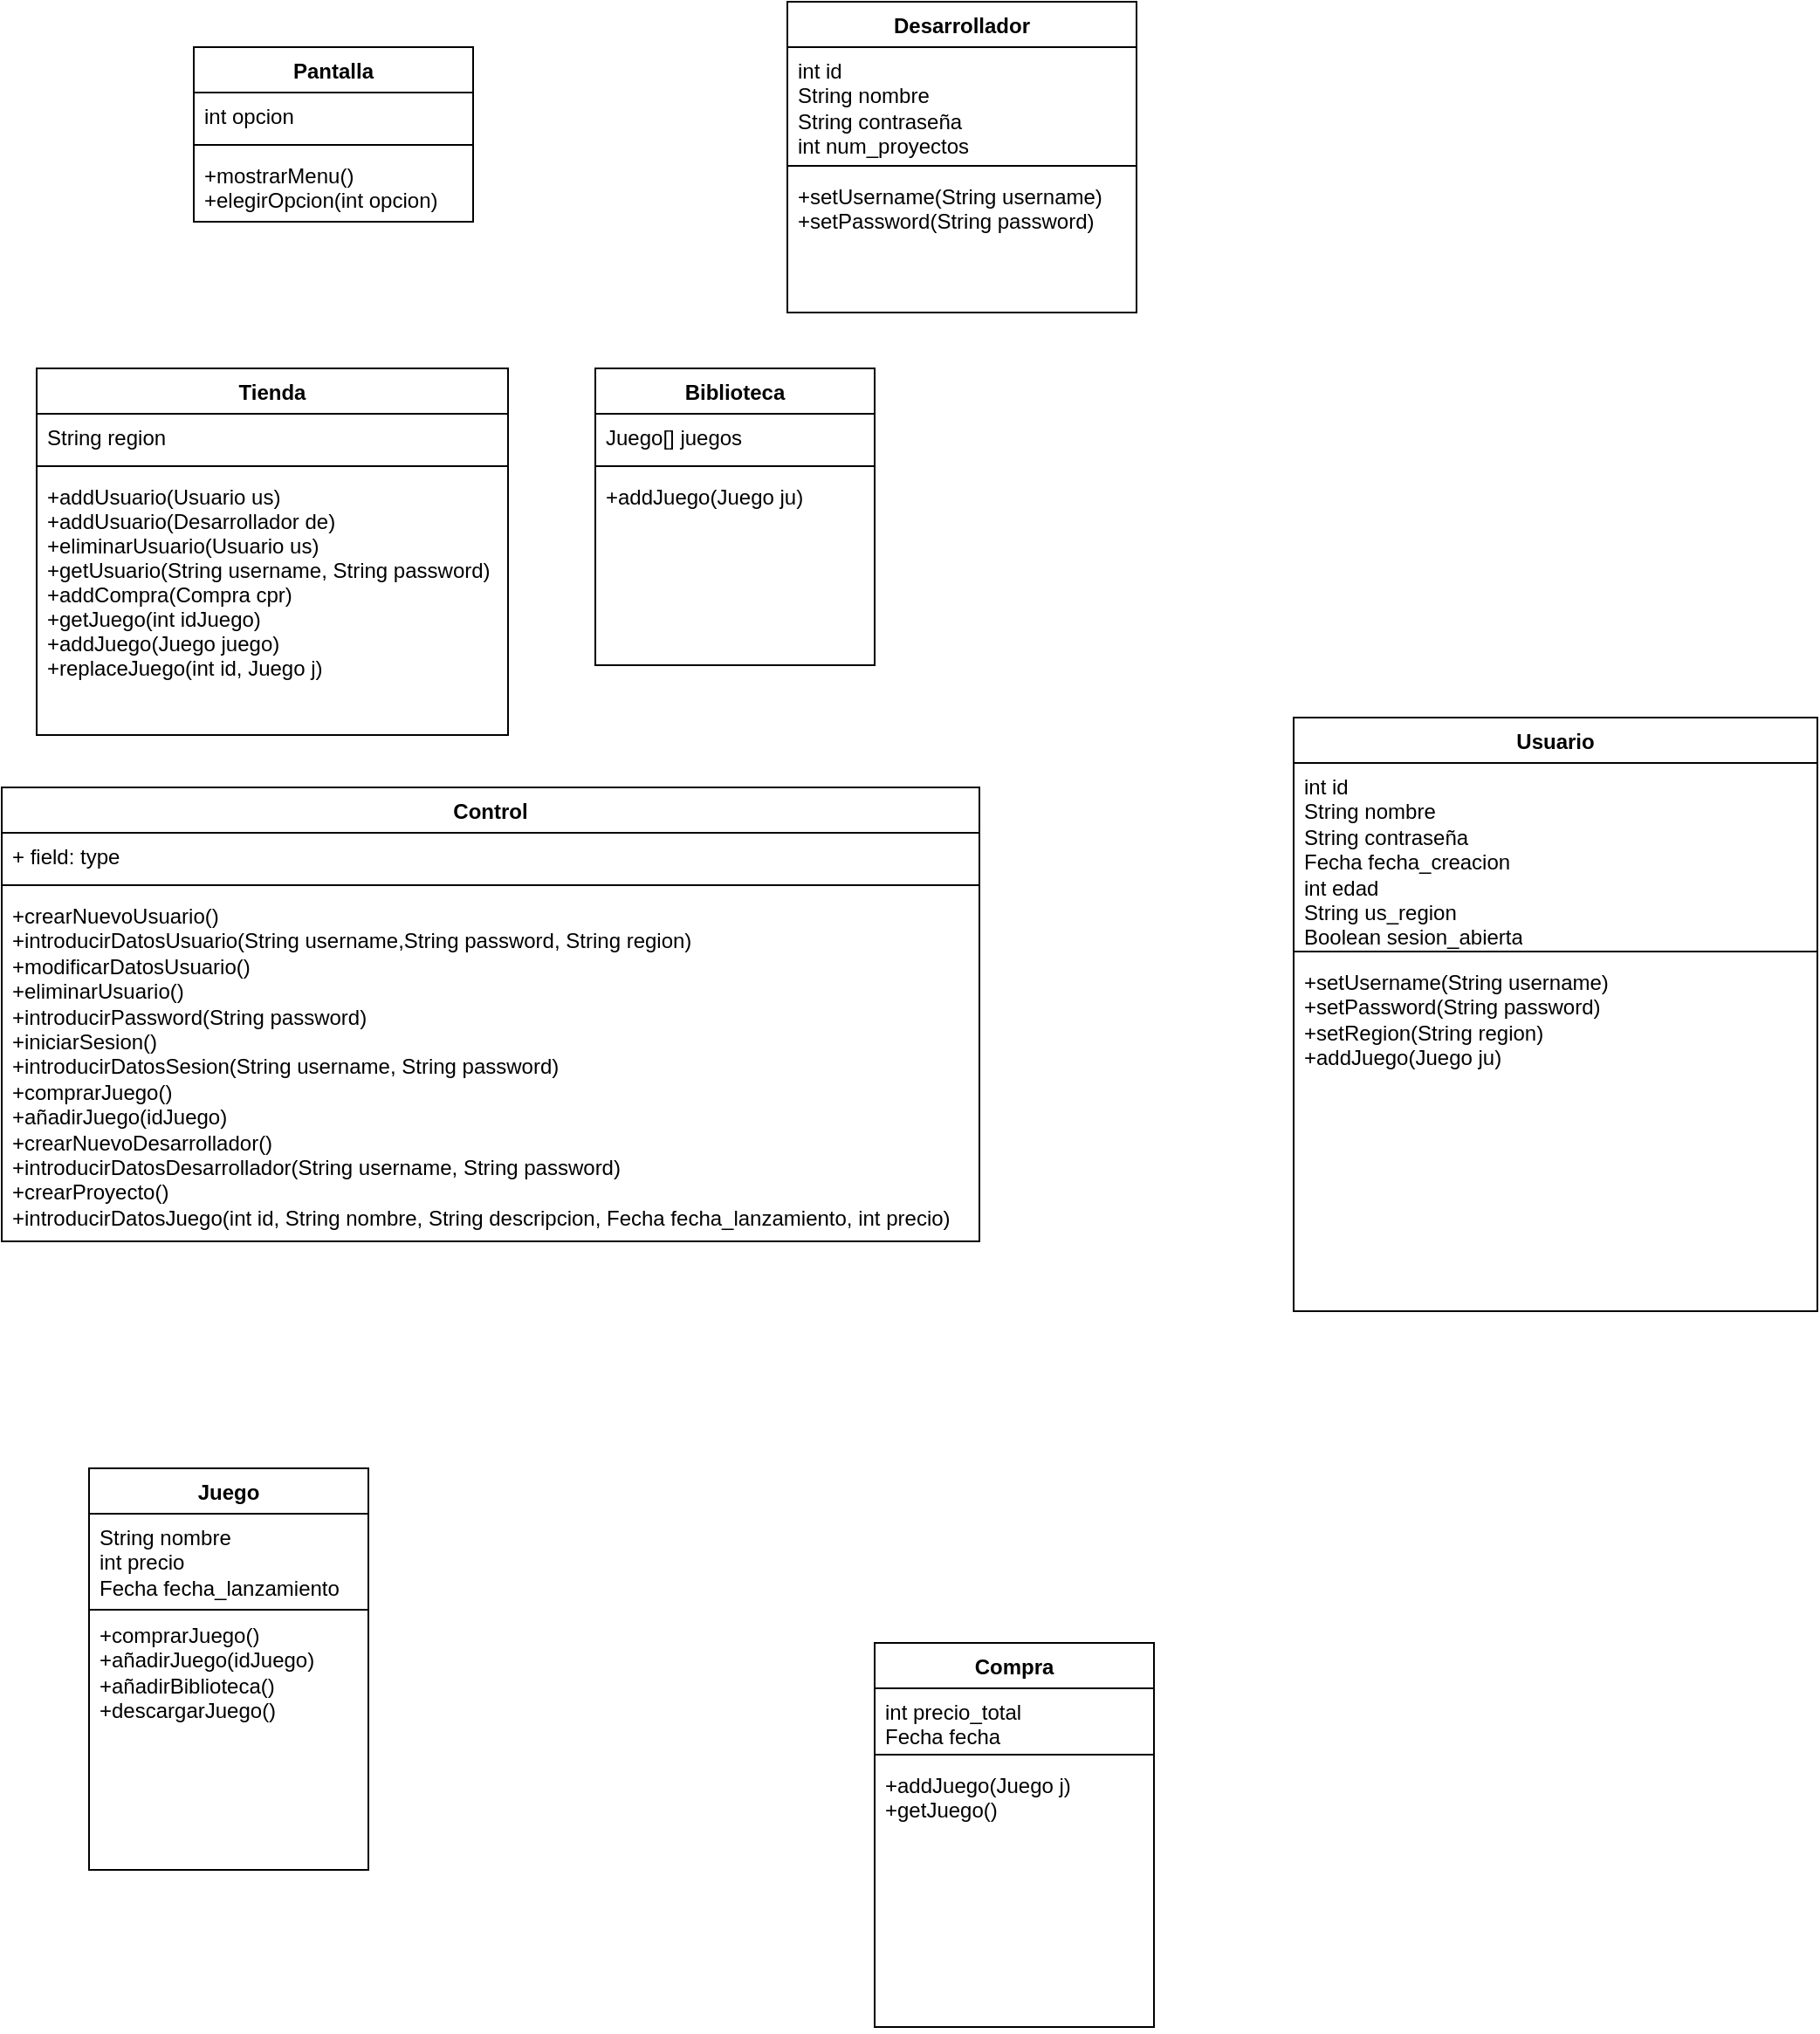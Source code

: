<mxfile version="22.1.7" type="github">
  <diagram id="C5RBs43oDa-KdzZeNtuy" name="Page-1">
    <mxGraphModel dx="2393" dy="1050" grid="1" gridSize="10" guides="1" tooltips="1" connect="1" arrows="1" fold="1" page="1" pageScale="1" pageWidth="827" pageHeight="1169" math="0" shadow="0">
      <root>
        <mxCell id="WIyWlLk6GJQsqaUBKTNV-0" />
        <mxCell id="WIyWlLk6GJQsqaUBKTNV-1" parent="WIyWlLk6GJQsqaUBKTNV-0" />
        <mxCell id="zkfFHV4jXpPFQw0GAbJ--17" value="Tienda" style="swimlane;fontStyle=1;align=center;verticalAlign=top;childLayout=stackLayout;horizontal=1;startSize=26;horizontalStack=0;resizeParent=1;resizeLast=0;collapsible=1;marginBottom=0;rounded=0;shadow=0;strokeWidth=1;" parent="WIyWlLk6GJQsqaUBKTNV-1" vertex="1">
          <mxGeometry x="70" y="210" width="270" height="210" as="geometry">
            <mxRectangle x="550" y="140" width="160" height="26" as="alternateBounds" />
          </mxGeometry>
        </mxCell>
        <mxCell id="zkfFHV4jXpPFQw0GAbJ--18" value="String region&#xa;" style="text;align=left;verticalAlign=top;spacingLeft=4;spacingRight=4;overflow=hidden;rotatable=0;points=[[0,0.5],[1,0.5]];portConstraint=eastwest;" parent="zkfFHV4jXpPFQw0GAbJ--17" vertex="1">
          <mxGeometry y="26" width="270" height="26" as="geometry" />
        </mxCell>
        <mxCell id="zkfFHV4jXpPFQw0GAbJ--23" value="" style="line;html=1;strokeWidth=1;align=left;verticalAlign=middle;spacingTop=-1;spacingLeft=3;spacingRight=3;rotatable=0;labelPosition=right;points=[];portConstraint=eastwest;" parent="zkfFHV4jXpPFQw0GAbJ--17" vertex="1">
          <mxGeometry y="52" width="270" height="8" as="geometry" />
        </mxCell>
        <mxCell id="zkfFHV4jXpPFQw0GAbJ--25" value="+addUsuario(Usuario us)&#xa;+addUsuario(Desarrollador de)&#xa;+eliminarUsuario(Usuario us)&#xa;+getUsuario(String username, String password)&#xa;+addCompra(Compra cpr)&#xa;+getJuego(int idJuego)&#xa;+addJuego(Juego juego)&#xa;+replaceJuego(int id, Juego j)&#xa;" style="text;align=left;verticalAlign=top;spacingLeft=4;spacingRight=4;overflow=hidden;rotatable=0;points=[[0,0.5],[1,0.5]];portConstraint=eastwest;" parent="zkfFHV4jXpPFQw0GAbJ--17" vertex="1">
          <mxGeometry y="60" width="270" height="140" as="geometry" />
        </mxCell>
        <mxCell id="9eN_BSfrSpTaRVXuhWbI-2" value="Biblioteca" style="swimlane;fontStyle=1;align=center;verticalAlign=top;childLayout=stackLayout;horizontal=1;startSize=26;horizontalStack=0;resizeParent=1;resizeParentMax=0;resizeLast=0;collapsible=1;marginBottom=0;whiteSpace=wrap;html=1;" vertex="1" parent="WIyWlLk6GJQsqaUBKTNV-1">
          <mxGeometry x="390" y="210" width="160" height="170" as="geometry" />
        </mxCell>
        <mxCell id="9eN_BSfrSpTaRVXuhWbI-3" value="Juego[] juegos" style="text;strokeColor=none;fillColor=none;align=left;verticalAlign=top;spacingLeft=4;spacingRight=4;overflow=hidden;rotatable=0;points=[[0,0.5],[1,0.5]];portConstraint=eastwest;whiteSpace=wrap;html=1;" vertex="1" parent="9eN_BSfrSpTaRVXuhWbI-2">
          <mxGeometry y="26" width="160" height="26" as="geometry" />
        </mxCell>
        <mxCell id="9eN_BSfrSpTaRVXuhWbI-4" value="" style="line;strokeWidth=1;fillColor=none;align=left;verticalAlign=middle;spacingTop=-1;spacingLeft=3;spacingRight=3;rotatable=0;labelPosition=right;points=[];portConstraint=eastwest;strokeColor=inherit;" vertex="1" parent="9eN_BSfrSpTaRVXuhWbI-2">
          <mxGeometry y="52" width="160" height="8" as="geometry" />
        </mxCell>
        <mxCell id="9eN_BSfrSpTaRVXuhWbI-5" value="+addJuego(Juego ju)" style="text;strokeColor=none;fillColor=none;align=left;verticalAlign=top;spacingLeft=4;spacingRight=4;overflow=hidden;rotatable=0;points=[[0,0.5],[1,0.5]];portConstraint=eastwest;whiteSpace=wrap;html=1;" vertex="1" parent="9eN_BSfrSpTaRVXuhWbI-2">
          <mxGeometry y="60" width="160" height="110" as="geometry" />
        </mxCell>
        <mxCell id="9eN_BSfrSpTaRVXuhWbI-10" value="Usuario" style="swimlane;fontStyle=1;align=center;verticalAlign=top;childLayout=stackLayout;horizontal=1;startSize=26;horizontalStack=0;resizeParent=1;resizeParentMax=0;resizeLast=0;collapsible=1;marginBottom=0;whiteSpace=wrap;html=1;" vertex="1" parent="WIyWlLk6GJQsqaUBKTNV-1">
          <mxGeometry x="790" y="410" width="300" height="340" as="geometry" />
        </mxCell>
        <mxCell id="9eN_BSfrSpTaRVXuhWbI-11" value="&lt;div&gt;int id&lt;/div&gt;&lt;div&gt;String nombre&lt;/div&gt;&lt;div&gt;String contraseña&lt;/div&gt;&lt;div&gt;Fecha fecha_creacion&lt;/div&gt;&lt;div&gt;int edad&lt;/div&gt;&lt;div&gt;String us_region&lt;/div&gt;&lt;div&gt;Boolean sesion_abierta&lt;br&gt;&lt;/div&gt;" style="text;strokeColor=none;fillColor=none;align=left;verticalAlign=top;spacingLeft=4;spacingRight=4;overflow=hidden;rotatable=0;points=[[0,0.5],[1,0.5]];portConstraint=eastwest;whiteSpace=wrap;html=1;" vertex="1" parent="9eN_BSfrSpTaRVXuhWbI-10">
          <mxGeometry y="26" width="300" height="104" as="geometry" />
        </mxCell>
        <mxCell id="9eN_BSfrSpTaRVXuhWbI-12" value="" style="line;strokeWidth=1;fillColor=none;align=left;verticalAlign=middle;spacingTop=-1;spacingLeft=3;spacingRight=3;rotatable=0;labelPosition=right;points=[];portConstraint=eastwest;strokeColor=inherit;" vertex="1" parent="9eN_BSfrSpTaRVXuhWbI-10">
          <mxGeometry y="130" width="300" height="8" as="geometry" />
        </mxCell>
        <mxCell id="9eN_BSfrSpTaRVXuhWbI-13" value="&lt;div&gt;+setUsername(String username)&lt;/div&gt;&lt;div&gt;+setPassword(String password)&lt;/div&gt;&lt;div&gt;+setRegion(String region)&lt;br&gt;&lt;/div&gt;&lt;div&gt;+addJuego(Juego ju)&lt;br&gt;&lt;/div&gt;" style="text;strokeColor=none;fillColor=none;align=left;verticalAlign=top;spacingLeft=4;spacingRight=4;overflow=hidden;rotatable=0;points=[[0,0.5],[1,0.5]];portConstraint=eastwest;whiteSpace=wrap;html=1;" vertex="1" parent="9eN_BSfrSpTaRVXuhWbI-10">
          <mxGeometry y="138" width="300" height="202" as="geometry" />
        </mxCell>
        <mxCell id="9eN_BSfrSpTaRVXuhWbI-14" value="Compra" style="swimlane;fontStyle=1;align=center;verticalAlign=top;childLayout=stackLayout;horizontal=1;startSize=26;horizontalStack=0;resizeParent=1;resizeParentMax=0;resizeLast=0;collapsible=1;marginBottom=0;whiteSpace=wrap;html=1;" vertex="1" parent="WIyWlLk6GJQsqaUBKTNV-1">
          <mxGeometry x="550" y="940" width="160" height="220" as="geometry" />
        </mxCell>
        <mxCell id="9eN_BSfrSpTaRVXuhWbI-15" value="&lt;div&gt;int precio_total&lt;/div&gt;&lt;div&gt;Fecha fecha&lt;br&gt;&lt;/div&gt;" style="text;strokeColor=none;fillColor=none;align=left;verticalAlign=top;spacingLeft=4;spacingRight=4;overflow=hidden;rotatable=0;points=[[0,0.5],[1,0.5]];portConstraint=eastwest;whiteSpace=wrap;html=1;" vertex="1" parent="9eN_BSfrSpTaRVXuhWbI-14">
          <mxGeometry y="26" width="160" height="34" as="geometry" />
        </mxCell>
        <mxCell id="9eN_BSfrSpTaRVXuhWbI-16" value="" style="line;strokeWidth=1;fillColor=none;align=left;verticalAlign=middle;spacingTop=-1;spacingLeft=3;spacingRight=3;rotatable=0;labelPosition=right;points=[];portConstraint=eastwest;strokeColor=inherit;" vertex="1" parent="9eN_BSfrSpTaRVXuhWbI-14">
          <mxGeometry y="60" width="160" height="8" as="geometry" />
        </mxCell>
        <mxCell id="9eN_BSfrSpTaRVXuhWbI-17" value="&lt;div&gt;+addJuego(Juego j)&lt;/div&gt;&lt;div&gt;+getJuego()&lt;/div&gt;&lt;div&gt;&lt;br&gt;&lt;/div&gt;" style="text;strokeColor=none;fillColor=none;align=left;verticalAlign=top;spacingLeft=4;spacingRight=4;overflow=hidden;rotatable=0;points=[[0,0.5],[1,0.5]];portConstraint=eastwest;whiteSpace=wrap;html=1;" vertex="1" parent="9eN_BSfrSpTaRVXuhWbI-14">
          <mxGeometry y="68" width="160" height="152" as="geometry" />
        </mxCell>
        <mxCell id="9eN_BSfrSpTaRVXuhWbI-18" value="Juego" style="swimlane;fontStyle=1;align=center;verticalAlign=top;childLayout=stackLayout;horizontal=1;startSize=26;horizontalStack=0;resizeParent=1;resizeParentMax=0;resizeLast=0;collapsible=1;marginBottom=0;whiteSpace=wrap;html=1;" vertex="1" parent="WIyWlLk6GJQsqaUBKTNV-1">
          <mxGeometry x="100" y="840" width="160" height="230" as="geometry" />
        </mxCell>
        <mxCell id="9eN_BSfrSpTaRVXuhWbI-19" value="&lt;div&gt;String nombre&lt;/div&gt;&lt;div&gt;int precio&lt;/div&gt;&lt;div&gt;Fecha fecha_lanzamiento&lt;br&gt;&lt;/div&gt;" style="text;strokeColor=none;fillColor=none;align=left;verticalAlign=top;spacingLeft=4;spacingRight=4;overflow=hidden;rotatable=0;points=[[0,0.5],[1,0.5]];portConstraint=eastwest;whiteSpace=wrap;html=1;" vertex="1" parent="9eN_BSfrSpTaRVXuhWbI-18">
          <mxGeometry y="26" width="160" height="54" as="geometry" />
        </mxCell>
        <mxCell id="9eN_BSfrSpTaRVXuhWbI-20" value="" style="line;strokeWidth=1;fillColor=none;align=left;verticalAlign=middle;spacingTop=-1;spacingLeft=3;spacingRight=3;rotatable=0;labelPosition=right;points=[];portConstraint=eastwest;strokeColor=inherit;" vertex="1" parent="9eN_BSfrSpTaRVXuhWbI-18">
          <mxGeometry y="80" width="160" height="2" as="geometry" />
        </mxCell>
        <mxCell id="9eN_BSfrSpTaRVXuhWbI-21" value="&lt;div&gt;+comprarJuego()&lt;/div&gt;&lt;div&gt;+añadirJuego(idJuego)&lt;/div&gt;&lt;div&gt;+añadirBiblioteca()&lt;/div&gt;&lt;div&gt;+descargarJuego()&lt;br&gt;&lt;/div&gt;" style="text;strokeColor=none;fillColor=none;align=left;verticalAlign=top;spacingLeft=4;spacingRight=4;overflow=hidden;rotatable=0;points=[[0,0.5],[1,0.5]];portConstraint=eastwest;whiteSpace=wrap;html=1;" vertex="1" parent="9eN_BSfrSpTaRVXuhWbI-18">
          <mxGeometry y="82" width="160" height="148" as="geometry" />
        </mxCell>
        <mxCell id="9eN_BSfrSpTaRVXuhWbI-22" value="Desarrollador" style="swimlane;fontStyle=1;align=center;verticalAlign=top;childLayout=stackLayout;horizontal=1;startSize=26;horizontalStack=0;resizeParent=1;resizeParentMax=0;resizeLast=0;collapsible=1;marginBottom=0;whiteSpace=wrap;html=1;" vertex="1" parent="WIyWlLk6GJQsqaUBKTNV-1">
          <mxGeometry x="500" width="200" height="178" as="geometry" />
        </mxCell>
        <mxCell id="9eN_BSfrSpTaRVXuhWbI-23" value="&lt;div&gt;int id&lt;/div&gt;&lt;div&gt;String nombre&lt;/div&gt;&lt;div&gt;String contraseña&lt;/div&gt;&lt;div&gt;int num_proyectos&lt;br&gt;&lt;/div&gt;" style="text;strokeColor=none;fillColor=none;align=left;verticalAlign=top;spacingLeft=4;spacingRight=4;overflow=hidden;rotatable=0;points=[[0,0.5],[1,0.5]];portConstraint=eastwest;whiteSpace=wrap;html=1;" vertex="1" parent="9eN_BSfrSpTaRVXuhWbI-22">
          <mxGeometry y="26" width="200" height="64" as="geometry" />
        </mxCell>
        <mxCell id="9eN_BSfrSpTaRVXuhWbI-24" value="" style="line;strokeWidth=1;fillColor=none;align=left;verticalAlign=middle;spacingTop=-1;spacingLeft=3;spacingRight=3;rotatable=0;labelPosition=right;points=[];portConstraint=eastwest;strokeColor=inherit;" vertex="1" parent="9eN_BSfrSpTaRVXuhWbI-22">
          <mxGeometry y="90" width="200" height="8" as="geometry" />
        </mxCell>
        <mxCell id="9eN_BSfrSpTaRVXuhWbI-25" value="&lt;div&gt;+setUsername(String username)&lt;/div&gt;&lt;div&gt;+setPassword(String password)&lt;br&gt;&lt;/div&gt;" style="text;strokeColor=none;fillColor=none;align=left;verticalAlign=top;spacingLeft=4;spacingRight=4;overflow=hidden;rotatable=0;points=[[0,0.5],[1,0.5]];portConstraint=eastwest;whiteSpace=wrap;html=1;" vertex="1" parent="9eN_BSfrSpTaRVXuhWbI-22">
          <mxGeometry y="98" width="200" height="80" as="geometry" />
        </mxCell>
        <mxCell id="9eN_BSfrSpTaRVXuhWbI-27" value="&lt;div&gt;Control&lt;/div&gt;" style="swimlane;fontStyle=1;align=center;verticalAlign=top;childLayout=stackLayout;horizontal=1;startSize=26;horizontalStack=0;resizeParent=1;resizeParentMax=0;resizeLast=0;collapsible=1;marginBottom=0;whiteSpace=wrap;html=1;" vertex="1" parent="WIyWlLk6GJQsqaUBKTNV-1">
          <mxGeometry x="50" y="450" width="560" height="260" as="geometry" />
        </mxCell>
        <mxCell id="9eN_BSfrSpTaRVXuhWbI-28" value="+ field: type" style="text;strokeColor=none;fillColor=none;align=left;verticalAlign=top;spacingLeft=4;spacingRight=4;overflow=hidden;rotatable=0;points=[[0,0.5],[1,0.5]];portConstraint=eastwest;whiteSpace=wrap;html=1;" vertex="1" parent="9eN_BSfrSpTaRVXuhWbI-27">
          <mxGeometry y="26" width="560" height="26" as="geometry" />
        </mxCell>
        <mxCell id="9eN_BSfrSpTaRVXuhWbI-29" value="" style="line;strokeWidth=1;fillColor=none;align=left;verticalAlign=middle;spacingTop=-1;spacingLeft=3;spacingRight=3;rotatable=0;labelPosition=right;points=[];portConstraint=eastwest;strokeColor=inherit;" vertex="1" parent="9eN_BSfrSpTaRVXuhWbI-27">
          <mxGeometry y="52" width="560" height="8" as="geometry" />
        </mxCell>
        <mxCell id="9eN_BSfrSpTaRVXuhWbI-30" value="&lt;div&gt;+crearNuevoUsuario()&lt;/div&gt;&lt;div&gt;+introducirDatosUsuario(String username,String password, String region)&lt;/div&gt;&lt;div&gt;+modificarDatosUsuario()&lt;/div&gt;&lt;div&gt;+eliminarUsuario()&lt;/div&gt;&lt;div&gt;+introducirPassword(String password)&lt;/div&gt;&lt;div&gt;+iniciarSesion()&lt;br&gt;&lt;/div&gt;&lt;div&gt;+introducirDatosSesion(String username, String password)&lt;/div&gt;&lt;div&gt;+comprarJuego()&lt;/div&gt;&lt;div&gt;+añadirJuego(idJuego)&lt;/div&gt;&lt;div&gt;+crearNuevoDesarrollador()&lt;/div&gt;&lt;div&gt;+introducirDatosDesarrollador(String username, String password)&lt;/div&gt;&lt;div&gt;+crearProyecto()&lt;/div&gt;&lt;div&gt;+introducirDatosJuego(int id, String nombre, String descripcion, Fecha fecha_lanzamiento, int precio)&lt;/div&gt;" style="text;strokeColor=none;fillColor=none;align=left;verticalAlign=top;spacingLeft=4;spacingRight=4;overflow=hidden;rotatable=0;points=[[0,0.5],[1,0.5]];portConstraint=eastwest;whiteSpace=wrap;html=1;" vertex="1" parent="9eN_BSfrSpTaRVXuhWbI-27">
          <mxGeometry y="60" width="560" height="200" as="geometry" />
        </mxCell>
        <mxCell id="9eN_BSfrSpTaRVXuhWbI-32" value="Pantalla" style="swimlane;fontStyle=1;align=center;verticalAlign=top;childLayout=stackLayout;horizontal=1;startSize=26;horizontalStack=0;resizeParent=1;resizeParentMax=0;resizeLast=0;collapsible=1;marginBottom=0;whiteSpace=wrap;html=1;" vertex="1" parent="WIyWlLk6GJQsqaUBKTNV-1">
          <mxGeometry x="160" y="26" width="160" height="100" as="geometry" />
        </mxCell>
        <mxCell id="9eN_BSfrSpTaRVXuhWbI-33" value="int opcion" style="text;strokeColor=none;fillColor=none;align=left;verticalAlign=top;spacingLeft=4;spacingRight=4;overflow=hidden;rotatable=0;points=[[0,0.5],[1,0.5]];portConstraint=eastwest;whiteSpace=wrap;html=1;" vertex="1" parent="9eN_BSfrSpTaRVXuhWbI-32">
          <mxGeometry y="26" width="160" height="26" as="geometry" />
        </mxCell>
        <mxCell id="9eN_BSfrSpTaRVXuhWbI-34" value="" style="line;strokeWidth=1;fillColor=none;align=left;verticalAlign=middle;spacingTop=-1;spacingLeft=3;spacingRight=3;rotatable=0;labelPosition=right;points=[];portConstraint=eastwest;strokeColor=inherit;" vertex="1" parent="9eN_BSfrSpTaRVXuhWbI-32">
          <mxGeometry y="52" width="160" height="8" as="geometry" />
        </mxCell>
        <mxCell id="9eN_BSfrSpTaRVXuhWbI-35" value="&lt;div&gt;+mostrarMenu()&lt;/div&gt;&lt;div&gt;+elegirOpcion(int opcion)&lt;br&gt;&lt;/div&gt;" style="text;strokeColor=none;fillColor=none;align=left;verticalAlign=top;spacingLeft=4;spacingRight=4;overflow=hidden;rotatable=0;points=[[0,0.5],[1,0.5]];portConstraint=eastwest;whiteSpace=wrap;html=1;" vertex="1" parent="9eN_BSfrSpTaRVXuhWbI-32">
          <mxGeometry y="60" width="160" height="40" as="geometry" />
        </mxCell>
      </root>
    </mxGraphModel>
  </diagram>
</mxfile>
